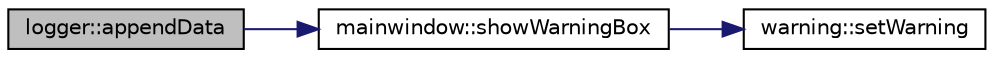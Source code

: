 digraph "logger::appendData"
{
  edge [fontname="Helvetica",fontsize="10",labelfontname="Helvetica",labelfontsize="10"];
  node [fontname="Helvetica",fontsize="10",shape=record];
  rankdir="LR";
  Node2 [label="logger::appendData",height=0.2,width=0.4,color="black", fillcolor="grey75", style="filled", fontcolor="black"];
  Node2 -> Node3 [color="midnightblue",fontsize="10",style="solid",fontname="Helvetica"];
  Node3 [label="mainwindow::showWarningBox",height=0.2,width=0.4,color="black", fillcolor="white", style="filled",URL="$classmainwindow.html#a8841948aafd1e4c30d46e60ef2dbb4d6"];
  Node3 -> Node4 [color="midnightblue",fontsize="10",style="solid",fontname="Helvetica"];
  Node4 [label="warning::setWarning",height=0.2,width=0.4,color="black", fillcolor="white", style="filled",URL="$classwarning.html#a81dadd00d0568986c68b9a21793441ab"];
}
